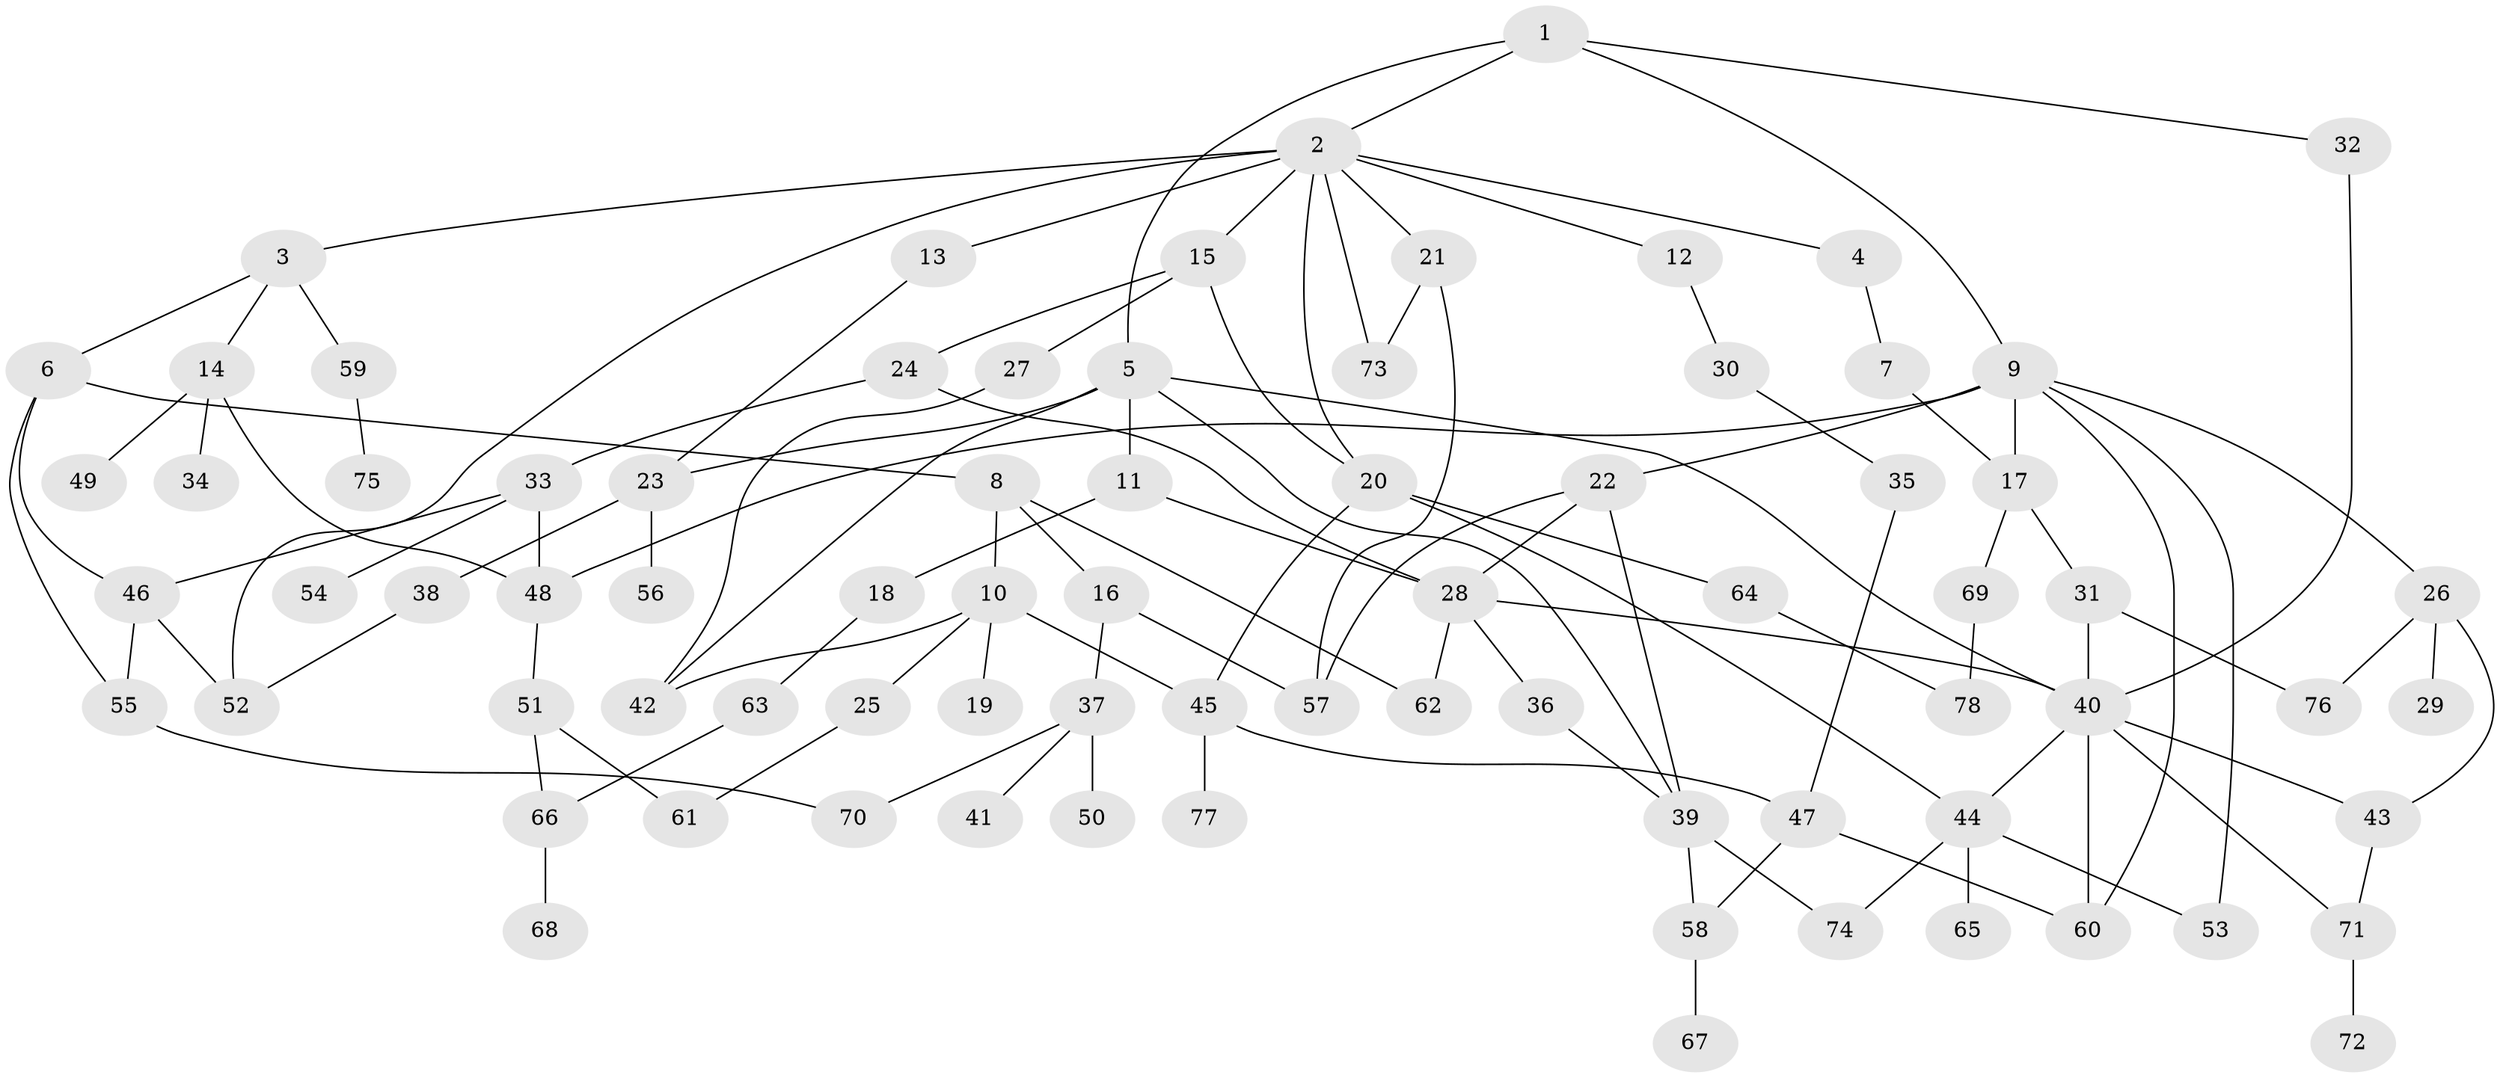 // Generated by graph-tools (version 1.1) at 2025/49/03/09/25 03:49:23]
// undirected, 78 vertices, 114 edges
graph export_dot {
graph [start="1"]
  node [color=gray90,style=filled];
  1;
  2;
  3;
  4;
  5;
  6;
  7;
  8;
  9;
  10;
  11;
  12;
  13;
  14;
  15;
  16;
  17;
  18;
  19;
  20;
  21;
  22;
  23;
  24;
  25;
  26;
  27;
  28;
  29;
  30;
  31;
  32;
  33;
  34;
  35;
  36;
  37;
  38;
  39;
  40;
  41;
  42;
  43;
  44;
  45;
  46;
  47;
  48;
  49;
  50;
  51;
  52;
  53;
  54;
  55;
  56;
  57;
  58;
  59;
  60;
  61;
  62;
  63;
  64;
  65;
  66;
  67;
  68;
  69;
  70;
  71;
  72;
  73;
  74;
  75;
  76;
  77;
  78;
  1 -- 2;
  1 -- 5;
  1 -- 9;
  1 -- 32;
  2 -- 3;
  2 -- 4;
  2 -- 12;
  2 -- 13;
  2 -- 15;
  2 -- 21;
  2 -- 52;
  2 -- 73;
  2 -- 20;
  3 -- 6;
  3 -- 14;
  3 -- 59;
  4 -- 7;
  5 -- 11;
  5 -- 42;
  5 -- 39;
  5 -- 40;
  5 -- 23;
  6 -- 8;
  6 -- 46;
  6 -- 55;
  7 -- 17;
  8 -- 10;
  8 -- 16;
  8 -- 62;
  9 -- 22;
  9 -- 26;
  9 -- 53;
  9 -- 60;
  9 -- 48;
  9 -- 17;
  10 -- 19;
  10 -- 25;
  10 -- 45;
  10 -- 42;
  11 -- 18;
  11 -- 28;
  12 -- 30;
  13 -- 23;
  14 -- 34;
  14 -- 49;
  14 -- 48;
  15 -- 20;
  15 -- 24;
  15 -- 27;
  16 -- 37;
  16 -- 57;
  17 -- 31;
  17 -- 69;
  18 -- 63;
  20 -- 44;
  20 -- 45;
  20 -- 64;
  21 -- 57;
  21 -- 73;
  22 -- 39;
  22 -- 28;
  22 -- 57;
  23 -- 38;
  23 -- 56;
  24 -- 28;
  24 -- 33;
  25 -- 61;
  26 -- 29;
  26 -- 76;
  26 -- 43;
  27 -- 42;
  28 -- 36;
  28 -- 62;
  28 -- 40;
  30 -- 35;
  31 -- 40;
  31 -- 76;
  32 -- 40;
  33 -- 48;
  33 -- 54;
  33 -- 46;
  35 -- 47;
  36 -- 39;
  37 -- 41;
  37 -- 50;
  37 -- 70;
  38 -- 52;
  39 -- 58;
  39 -- 74;
  40 -- 43;
  40 -- 71;
  40 -- 44;
  40 -- 60;
  43 -- 71;
  44 -- 65;
  44 -- 74;
  44 -- 53;
  45 -- 77;
  45 -- 47;
  46 -- 55;
  46 -- 52;
  47 -- 58;
  47 -- 60;
  48 -- 51;
  51 -- 61;
  51 -- 66;
  55 -- 70;
  58 -- 67;
  59 -- 75;
  63 -- 66;
  64 -- 78;
  66 -- 68;
  69 -- 78;
  71 -- 72;
}
